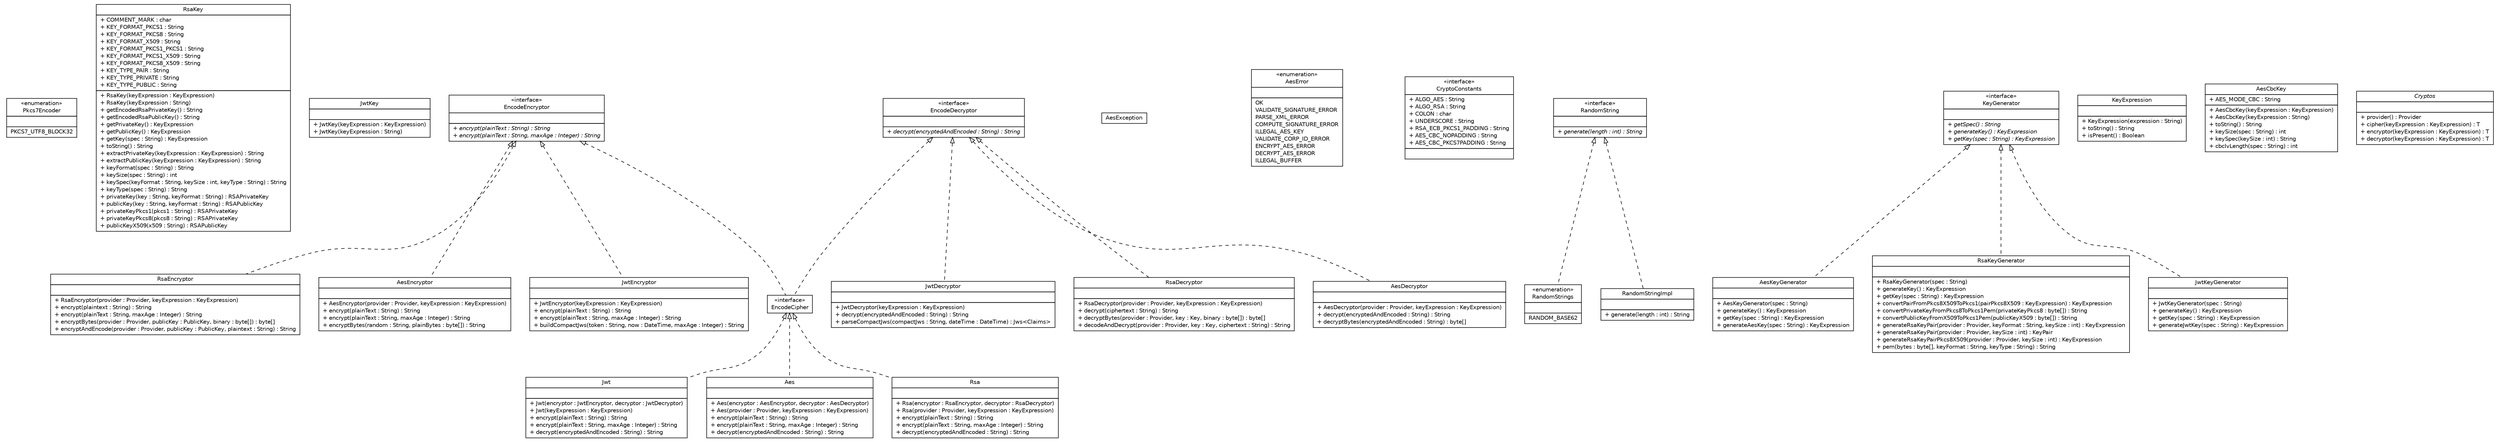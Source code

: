 #!/usr/local/bin/dot
#
# Class diagram 
# Generated by UMLGraph version R5_6-24-gf6e263 (http://www.umlgraph.org/)
#

digraph G {
	edge [fontname="Helvetica",fontsize=10,labelfontname="Helvetica",labelfontsize=10];
	node [fontname="Helvetica",fontsize=10,shape=plaintext];
	nodesep=0.25;
	ranksep=0.5;
	// cn.home1.oss.lib.common.crypto.Pkcs7Encoder
	c185 [label=<<table title="cn.home1.oss.lib.common.crypto.Pkcs7Encoder" border="0" cellborder="1" cellspacing="0" cellpadding="2" port="p" href="./Pkcs7Encoder.html">
		<tr><td><table border="0" cellspacing="0" cellpadding="1">
<tr><td align="center" balign="center"> &#171;enumeration&#187; </td></tr>
<tr><td align="center" balign="center"> Pkcs7Encoder </td></tr>
		</table></td></tr>
		<tr><td><table border="0" cellspacing="0" cellpadding="1">
<tr><td align="left" balign="left">  </td></tr>
		</table></td></tr>
		<tr><td><table border="0" cellspacing="0" cellpadding="1">
<tr><td align="left" balign="left"> PKCS7_UTF8_BLOCK32 </td></tr>
		</table></td></tr>
		</table>>, URL="./Pkcs7Encoder.html", fontname="Helvetica", fontcolor="black", fontsize=10.0];
	// cn.home1.oss.lib.common.crypto.RsaKey
	c186 [label=<<table title="cn.home1.oss.lib.common.crypto.RsaKey" border="0" cellborder="1" cellspacing="0" cellpadding="2" port="p" href="./RsaKey.html">
		<tr><td><table border="0" cellspacing="0" cellpadding="1">
<tr><td align="center" balign="center"> RsaKey </td></tr>
		</table></td></tr>
		<tr><td><table border="0" cellspacing="0" cellpadding="1">
<tr><td align="left" balign="left"> + COMMENT_MARK : char </td></tr>
<tr><td align="left" balign="left"> + KEY_FORMAT_PKCS1 : String </td></tr>
<tr><td align="left" balign="left"> + KEY_FORMAT_PKCS8 : String </td></tr>
<tr><td align="left" balign="left"> + KEY_FORMAT_X509 : String </td></tr>
<tr><td align="left" balign="left"> + KEY_FORMAT_PKCS1_PKCS1 : String </td></tr>
<tr><td align="left" balign="left"> + KEY_FORMAT_PKCS1_X509 : String </td></tr>
<tr><td align="left" balign="left"> + KEY_FORMAT_PKCS8_X509 : String </td></tr>
<tr><td align="left" balign="left"> + KEY_TYPE_PAIR : String </td></tr>
<tr><td align="left" balign="left"> + KEY_TYPE_PRIVATE : String </td></tr>
<tr><td align="left" balign="left"> + KEY_TYPE_PUBLIC : String </td></tr>
		</table></td></tr>
		<tr><td><table border="0" cellspacing="0" cellpadding="1">
<tr><td align="left" balign="left"> + RsaKey(keyExpression : KeyExpression) </td></tr>
<tr><td align="left" balign="left"> + RsaKey(keyExpression : String) </td></tr>
<tr><td align="left" balign="left"> + getEncodedRsaPrivateKey() : String </td></tr>
<tr><td align="left" balign="left"> + getEncodedRsaPublicKey() : String </td></tr>
<tr><td align="left" balign="left"> + getPrivateKey() : KeyExpression </td></tr>
<tr><td align="left" balign="left"> + getPublicKey() : KeyExpression </td></tr>
<tr><td align="left" balign="left"> + getKey(spec : String) : KeyExpression </td></tr>
<tr><td align="left" balign="left"> + toString() : String </td></tr>
<tr><td align="left" balign="left"> + extractPrivateKey(keyExpression : KeyExpression) : String </td></tr>
<tr><td align="left" balign="left"> + extractPublicKey(keyExpression : KeyExpression) : String </td></tr>
<tr><td align="left" balign="left"> + keyFormat(spec : String) : String </td></tr>
<tr><td align="left" balign="left"> + keySize(spec : String) : int </td></tr>
<tr><td align="left" balign="left"> + keySpec(keyFormat : String, keySize : int, keyType : String) : String </td></tr>
<tr><td align="left" balign="left"> + keyType(spec : String) : String </td></tr>
<tr><td align="left" balign="left"> + privateKey(key : String, keyFormat : String) : RSAPrivateKey </td></tr>
<tr><td align="left" balign="left"> + publicKey(key : String, keyFormat : String) : RSAPublicKey </td></tr>
<tr><td align="left" balign="left"> + privateKeyPkcs1(pkcs1 : String) : RSAPrivateKey </td></tr>
<tr><td align="left" balign="left"> + privateKeyPkcs8(pkcs8 : String) : RSAPrivateKey </td></tr>
<tr><td align="left" balign="left"> + publicKeyX509(x509 : String) : RSAPublicKey </td></tr>
		</table></td></tr>
		</table>>, URL="./RsaKey.html", fontname="Helvetica", fontcolor="black", fontsize=10.0];
	// cn.home1.oss.lib.common.crypto.JwtKey
	c187 [label=<<table title="cn.home1.oss.lib.common.crypto.JwtKey" border="0" cellborder="1" cellspacing="0" cellpadding="2" port="p" href="./JwtKey.html">
		<tr><td><table border="0" cellspacing="0" cellpadding="1">
<tr><td align="center" balign="center"> JwtKey </td></tr>
		</table></td></tr>
		<tr><td><table border="0" cellspacing="0" cellpadding="1">
<tr><td align="left" balign="left">  </td></tr>
		</table></td></tr>
		<tr><td><table border="0" cellspacing="0" cellpadding="1">
<tr><td align="left" balign="left"> + JwtKey(keyExpression : KeyExpression) </td></tr>
<tr><td align="left" balign="left"> + JwtKey(keyExpression : String) </td></tr>
		</table></td></tr>
		</table>>, URL="./JwtKey.html", fontname="Helvetica", fontcolor="black", fontsize=10.0];
	// cn.home1.oss.lib.common.crypto.Jwt
	c188 [label=<<table title="cn.home1.oss.lib.common.crypto.Jwt" border="0" cellborder="1" cellspacing="0" cellpadding="2" port="p" href="./Jwt.html">
		<tr><td><table border="0" cellspacing="0" cellpadding="1">
<tr><td align="center" balign="center"> Jwt </td></tr>
		</table></td></tr>
		<tr><td><table border="0" cellspacing="0" cellpadding="1">
<tr><td align="left" balign="left">  </td></tr>
		</table></td></tr>
		<tr><td><table border="0" cellspacing="0" cellpadding="1">
<tr><td align="left" balign="left"> + Jwt(encryptor : JwtEncryptor, decryptor : JwtDecryptor) </td></tr>
<tr><td align="left" balign="left"> + Jwt(keyExpression : KeyExpression) </td></tr>
<tr><td align="left" balign="left"> + encrypt(plainText : String) : String </td></tr>
<tr><td align="left" balign="left"> + encrypt(plainText : String, maxAge : Integer) : String </td></tr>
<tr><td align="left" balign="left"> + decrypt(encryptedAndEncoded : String) : String </td></tr>
		</table></td></tr>
		</table>>, URL="./Jwt.html", fontname="Helvetica", fontcolor="black", fontsize=10.0];
	// cn.home1.oss.lib.common.crypto.Aes
	c189 [label=<<table title="cn.home1.oss.lib.common.crypto.Aes" border="0" cellborder="1" cellspacing="0" cellpadding="2" port="p" href="./Aes.html">
		<tr><td><table border="0" cellspacing="0" cellpadding="1">
<tr><td align="center" balign="center"> Aes </td></tr>
		</table></td></tr>
		<tr><td><table border="0" cellspacing="0" cellpadding="1">
<tr><td align="left" balign="left">  </td></tr>
		</table></td></tr>
		<tr><td><table border="0" cellspacing="0" cellpadding="1">
<tr><td align="left" balign="left"> + Aes(encryptor : AesEncryptor, decryptor : AesDecryptor) </td></tr>
<tr><td align="left" balign="left"> + Aes(provider : Provider, keyExpression : KeyExpression) </td></tr>
<tr><td align="left" balign="left"> + encrypt(plainText : String) : String </td></tr>
<tr><td align="left" balign="left"> + encrypt(plainText : String, maxAge : Integer) : String </td></tr>
<tr><td align="left" balign="left"> + decrypt(encryptedAndEncoded : String) : String </td></tr>
		</table></td></tr>
		</table>>, URL="./Aes.html", fontname="Helvetica", fontcolor="black", fontsize=10.0];
	// cn.home1.oss.lib.common.crypto.JwtDecryptor
	c190 [label=<<table title="cn.home1.oss.lib.common.crypto.JwtDecryptor" border="0" cellborder="1" cellspacing="0" cellpadding="2" port="p" href="./JwtDecryptor.html">
		<tr><td><table border="0" cellspacing="0" cellpadding="1">
<tr><td align="center" balign="center"> JwtDecryptor </td></tr>
		</table></td></tr>
		<tr><td><table border="0" cellspacing="0" cellpadding="1">
<tr><td align="left" balign="left">  </td></tr>
		</table></td></tr>
		<tr><td><table border="0" cellspacing="0" cellpadding="1">
<tr><td align="left" balign="left"> + JwtDecryptor(keyExpression : KeyExpression) </td></tr>
<tr><td align="left" balign="left"> + decrypt(encryptedAndEncoded : String) : String </td></tr>
<tr><td align="left" balign="left"> + parseCompactJws(compactJws : String, dateTime : DateTime) : Jws&lt;Claims&gt; </td></tr>
		</table></td></tr>
		</table>>, URL="./JwtDecryptor.html", fontname="Helvetica", fontcolor="black", fontsize=10.0];
	// cn.home1.oss.lib.common.crypto.EncodeEncryptor
	c191 [label=<<table title="cn.home1.oss.lib.common.crypto.EncodeEncryptor" border="0" cellborder="1" cellspacing="0" cellpadding="2" port="p" href="./EncodeEncryptor.html">
		<tr><td><table border="0" cellspacing="0" cellpadding="1">
<tr><td align="center" balign="center"> &#171;interface&#187; </td></tr>
<tr><td align="center" balign="center"> EncodeEncryptor </td></tr>
		</table></td></tr>
		<tr><td><table border="0" cellspacing="0" cellpadding="1">
<tr><td align="left" balign="left">  </td></tr>
		</table></td></tr>
		<tr><td><table border="0" cellspacing="0" cellpadding="1">
<tr><td align="left" balign="left"><font face="Helvetica-Oblique" point-size="10.0"> + encrypt(plainText : String) : String </font></td></tr>
<tr><td align="left" balign="left"><font face="Helvetica-Oblique" point-size="10.0"> + encrypt(plainText : String, maxAge : Integer) : String </font></td></tr>
		</table></td></tr>
		</table>>, URL="./EncodeEncryptor.html", fontname="Helvetica", fontcolor="black", fontsize=10.0];
	// cn.home1.oss.lib.common.crypto.AesException
	c192 [label=<<table title="cn.home1.oss.lib.common.crypto.AesException" border="0" cellborder="1" cellspacing="0" cellpadding="2" port="p" href="./AesException.html">
		<tr><td><table border="0" cellspacing="0" cellpadding="1">
<tr><td align="center" balign="center"> AesException </td></tr>
		</table></td></tr>
		</table>>, URL="./AesException.html", fontname="Helvetica", fontcolor="black", fontsize=10.0];
	// cn.home1.oss.lib.common.crypto.AesException.AesError
	c193 [label=<<table title="cn.home1.oss.lib.common.crypto.AesException.AesError" border="0" cellborder="1" cellspacing="0" cellpadding="2" port="p" href="./AesException.AesError.html">
		<tr><td><table border="0" cellspacing="0" cellpadding="1">
<tr><td align="center" balign="center"> &#171;enumeration&#187; </td></tr>
<tr><td align="center" balign="center"> AesError </td></tr>
		</table></td></tr>
		<tr><td><table border="0" cellspacing="0" cellpadding="1">
<tr><td align="left" balign="left">  </td></tr>
		</table></td></tr>
		<tr><td><table border="0" cellspacing="0" cellpadding="1">
<tr><td align="left" balign="left"> OK </td></tr>
<tr><td align="left" balign="left"> VALIDATE_SIGNATURE_ERROR </td></tr>
<tr><td align="left" balign="left"> PARSE_XML_ERROR </td></tr>
<tr><td align="left" balign="left"> COMPUTE_SIGNATURE_ERROR </td></tr>
<tr><td align="left" balign="left"> ILLEGAL_AES_KEY </td></tr>
<tr><td align="left" balign="left"> VALIDATE_CORP_ID_ERROR </td></tr>
<tr><td align="left" balign="left"> ENCRYPT_AES_ERROR </td></tr>
<tr><td align="left" balign="left"> DECRYPT_AES_ERROR </td></tr>
<tr><td align="left" balign="left"> ILLEGAL_BUFFER </td></tr>
		</table></td></tr>
		</table>>, URL="./AesException.AesError.html", fontname="Helvetica", fontcolor="black", fontsize=10.0];
	// cn.home1.oss.lib.common.crypto.RsaEncryptor
	c194 [label=<<table title="cn.home1.oss.lib.common.crypto.RsaEncryptor" border="0" cellborder="1" cellspacing="0" cellpadding="2" port="p" href="./RsaEncryptor.html">
		<tr><td><table border="0" cellspacing="0" cellpadding="1">
<tr><td align="center" balign="center"> RsaEncryptor </td></tr>
		</table></td></tr>
		<tr><td><table border="0" cellspacing="0" cellpadding="1">
<tr><td align="left" balign="left">  </td></tr>
		</table></td></tr>
		<tr><td><table border="0" cellspacing="0" cellpadding="1">
<tr><td align="left" balign="left"> + RsaEncryptor(provider : Provider, keyExpression : KeyExpression) </td></tr>
<tr><td align="left" balign="left"> + encrypt(plaintext : String) : String </td></tr>
<tr><td align="left" balign="left"> + encrypt(plainText : String, maxAge : Integer) : String </td></tr>
<tr><td align="left" balign="left"> + encryptBytes(provider : Provider, publicKey : PublicKey, binary : byte[]) : byte[] </td></tr>
<tr><td align="left" balign="left"> + encryptAndEncode(provider : Provider, publicKey : PublicKey, plaintext : String) : String </td></tr>
		</table></td></tr>
		</table>>, URL="./RsaEncryptor.html", fontname="Helvetica", fontcolor="black", fontsize=10.0];
	// cn.home1.oss.lib.common.crypto.CryptoConstants
	c195 [label=<<table title="cn.home1.oss.lib.common.crypto.CryptoConstants" border="0" cellborder="1" cellspacing="0" cellpadding="2" port="p" href="./CryptoConstants.html">
		<tr><td><table border="0" cellspacing="0" cellpadding="1">
<tr><td align="center" balign="center"> &#171;interface&#187; </td></tr>
<tr><td align="center" balign="center"> CryptoConstants </td></tr>
		</table></td></tr>
		<tr><td><table border="0" cellspacing="0" cellpadding="1">
<tr><td align="left" balign="left"> + ALGO_AES : String </td></tr>
<tr><td align="left" balign="left"> + ALGO_RSA : String </td></tr>
<tr><td align="left" balign="left"> + COLON : char </td></tr>
<tr><td align="left" balign="left"> + UNDERSCORE : String </td></tr>
<tr><td align="left" balign="left"> + RSA_ECB_PKCS1_PADDING : String </td></tr>
<tr><td align="left" balign="left"> + AES_CBC_NOPADDING : String </td></tr>
<tr><td align="left" balign="left"> + AES_CBC_PKCS7PADDING : String </td></tr>
		</table></td></tr>
		<tr><td><table border="0" cellspacing="0" cellpadding="1">
<tr><td align="left" balign="left">  </td></tr>
		</table></td></tr>
		</table>>, URL="./CryptoConstants.html", fontname="Helvetica", fontcolor="black", fontsize=10.0];
	// cn.home1.oss.lib.common.crypto.EncodeDecryptor
	c196 [label=<<table title="cn.home1.oss.lib.common.crypto.EncodeDecryptor" border="0" cellborder="1" cellspacing="0" cellpadding="2" port="p" href="./EncodeDecryptor.html">
		<tr><td><table border="0" cellspacing="0" cellpadding="1">
<tr><td align="center" balign="center"> &#171;interface&#187; </td></tr>
<tr><td align="center" balign="center"> EncodeDecryptor </td></tr>
		</table></td></tr>
		<tr><td><table border="0" cellspacing="0" cellpadding="1">
<tr><td align="left" balign="left">  </td></tr>
		</table></td></tr>
		<tr><td><table border="0" cellspacing="0" cellpadding="1">
<tr><td align="left" balign="left"><font face="Helvetica-Oblique" point-size="10.0"> + decrypt(encryptedAndEncoded : String) : String </font></td></tr>
		</table></td></tr>
		</table>>, URL="./EncodeDecryptor.html", fontname="Helvetica", fontcolor="black", fontsize=10.0];
	// cn.home1.oss.lib.common.crypto.RandomString
	c197 [label=<<table title="cn.home1.oss.lib.common.crypto.RandomString" border="0" cellborder="1" cellspacing="0" cellpadding="2" port="p" href="./RandomString.html">
		<tr><td><table border="0" cellspacing="0" cellpadding="1">
<tr><td align="center" balign="center"> &#171;interface&#187; </td></tr>
<tr><td align="center" balign="center"> RandomString </td></tr>
		</table></td></tr>
		<tr><td><table border="0" cellspacing="0" cellpadding="1">
<tr><td align="left" balign="left">  </td></tr>
		</table></td></tr>
		<tr><td><table border="0" cellspacing="0" cellpadding="1">
<tr><td align="left" balign="left"><font face="Helvetica-Oblique" point-size="10.0"> + generate(length : int) : String </font></td></tr>
		</table></td></tr>
		</table>>, URL="./RandomString.html", fontname="Helvetica", fontcolor="black", fontsize=10.0];
	// cn.home1.oss.lib.common.crypto.RandomString.RandomStrings
	c198 [label=<<table title="cn.home1.oss.lib.common.crypto.RandomString.RandomStrings" border="0" cellborder="1" cellspacing="0" cellpadding="2" port="p" href="./RandomString.RandomStrings.html">
		<tr><td><table border="0" cellspacing="0" cellpadding="1">
<tr><td align="center" balign="center"> &#171;enumeration&#187; </td></tr>
<tr><td align="center" balign="center"> RandomStrings </td></tr>
		</table></td></tr>
		<tr><td><table border="0" cellspacing="0" cellpadding="1">
<tr><td align="left" balign="left">  </td></tr>
		</table></td></tr>
		<tr><td><table border="0" cellspacing="0" cellpadding="1">
<tr><td align="left" balign="left"> RANDOM_BASE62 </td></tr>
		</table></td></tr>
		</table>>, URL="./RandomString.RandomStrings.html", fontname="Helvetica", fontcolor="black", fontsize=10.0];
	// cn.home1.oss.lib.common.crypto.RandomString.RandomStringImpl
	c199 [label=<<table title="cn.home1.oss.lib.common.crypto.RandomString.RandomStringImpl" border="0" cellborder="1" cellspacing="0" cellpadding="2" port="p" href="./RandomString.RandomStringImpl.html">
		<tr><td><table border="0" cellspacing="0" cellpadding="1">
<tr><td align="center" balign="center"> RandomStringImpl </td></tr>
		</table></td></tr>
		<tr><td><table border="0" cellspacing="0" cellpadding="1">
<tr><td align="left" balign="left">  </td></tr>
		</table></td></tr>
		<tr><td><table border="0" cellspacing="0" cellpadding="1">
<tr><td align="left" balign="left"> + generate(length : int) : String </td></tr>
		</table></td></tr>
		</table>>, URL="./RandomString.RandomStringImpl.html", fontname="Helvetica", fontcolor="black", fontsize=10.0];
	// cn.home1.oss.lib.common.crypto.EncodeCipher
	c200 [label=<<table title="cn.home1.oss.lib.common.crypto.EncodeCipher" border="0" cellborder="1" cellspacing="0" cellpadding="2" port="p" href="./EncodeCipher.html">
		<tr><td><table border="0" cellspacing="0" cellpadding="1">
<tr><td align="center" balign="center"> &#171;interface&#187; </td></tr>
<tr><td align="center" balign="center"> EncodeCipher </td></tr>
		</table></td></tr>
		</table>>, URL="./EncodeCipher.html", fontname="Helvetica", fontcolor="black", fontsize=10.0];
	// cn.home1.oss.lib.common.crypto.AesKeyGenerator
	c201 [label=<<table title="cn.home1.oss.lib.common.crypto.AesKeyGenerator" border="0" cellborder="1" cellspacing="0" cellpadding="2" port="p" href="./AesKeyGenerator.html">
		<tr><td><table border="0" cellspacing="0" cellpadding="1">
<tr><td align="center" balign="center"> AesKeyGenerator </td></tr>
		</table></td></tr>
		<tr><td><table border="0" cellspacing="0" cellpadding="1">
<tr><td align="left" balign="left">  </td></tr>
		</table></td></tr>
		<tr><td><table border="0" cellspacing="0" cellpadding="1">
<tr><td align="left" balign="left"> + AesKeyGenerator(spec : String) </td></tr>
<tr><td align="left" balign="left"> + generateKey() : KeyExpression </td></tr>
<tr><td align="left" balign="left"> + getKey(spec : String) : KeyExpression </td></tr>
<tr><td align="left" balign="left"> + generateAesKey(spec : String) : KeyExpression </td></tr>
		</table></td></tr>
		</table>>, URL="./AesKeyGenerator.html", fontname="Helvetica", fontcolor="black", fontsize=10.0];
	// cn.home1.oss.lib.common.crypto.AesEncryptor
	c202 [label=<<table title="cn.home1.oss.lib.common.crypto.AesEncryptor" border="0" cellborder="1" cellspacing="0" cellpadding="2" port="p" href="./AesEncryptor.html">
		<tr><td><table border="0" cellspacing="0" cellpadding="1">
<tr><td align="center" balign="center"> AesEncryptor </td></tr>
		</table></td></tr>
		<tr><td><table border="0" cellspacing="0" cellpadding="1">
<tr><td align="left" balign="left">  </td></tr>
		</table></td></tr>
		<tr><td><table border="0" cellspacing="0" cellpadding="1">
<tr><td align="left" balign="left"> + AesEncryptor(provider : Provider, keyExpression : KeyExpression) </td></tr>
<tr><td align="left" balign="left"> + encrypt(plainText : String) : String </td></tr>
<tr><td align="left" balign="left"> + encrypt(plainText : String, maxAge : Integer) : String </td></tr>
<tr><td align="left" balign="left"> + encryptBytes(random : String, plainBytes : byte[]) : String </td></tr>
		</table></td></tr>
		</table>>, URL="./AesEncryptor.html", fontname="Helvetica", fontcolor="black", fontsize=10.0];
	// cn.home1.oss.lib.common.crypto.JwtEncryptor
	c203 [label=<<table title="cn.home1.oss.lib.common.crypto.JwtEncryptor" border="0" cellborder="1" cellspacing="0" cellpadding="2" port="p" href="./JwtEncryptor.html">
		<tr><td><table border="0" cellspacing="0" cellpadding="1">
<tr><td align="center" balign="center"> JwtEncryptor </td></tr>
		</table></td></tr>
		<tr><td><table border="0" cellspacing="0" cellpadding="1">
<tr><td align="left" balign="left">  </td></tr>
		</table></td></tr>
		<tr><td><table border="0" cellspacing="0" cellpadding="1">
<tr><td align="left" balign="left"> + JwtEncryptor(keyExpression : KeyExpression) </td></tr>
<tr><td align="left" balign="left"> + encrypt(plainText : String) : String </td></tr>
<tr><td align="left" balign="left"> + encrypt(plainText : String, maxAge : Integer) : String </td></tr>
<tr><td align="left" balign="left"> + buildCompactJws(token : String, now : DateTime, maxAge : Integer) : String </td></tr>
		</table></td></tr>
		</table>>, URL="./JwtEncryptor.html", fontname="Helvetica", fontcolor="black", fontsize=10.0];
	// cn.home1.oss.lib.common.crypto.KeyGenerator
	c204 [label=<<table title="cn.home1.oss.lib.common.crypto.KeyGenerator" border="0" cellborder="1" cellspacing="0" cellpadding="2" port="p" href="./KeyGenerator.html">
		<tr><td><table border="0" cellspacing="0" cellpadding="1">
<tr><td align="center" balign="center"> &#171;interface&#187; </td></tr>
<tr><td align="center" balign="center"> KeyGenerator </td></tr>
		</table></td></tr>
		<tr><td><table border="0" cellspacing="0" cellpadding="1">
<tr><td align="left" balign="left">  </td></tr>
		</table></td></tr>
		<tr><td><table border="0" cellspacing="0" cellpadding="1">
<tr><td align="left" balign="left"><font face="Helvetica-Oblique" point-size="10.0"> + getSpec() : String </font></td></tr>
<tr><td align="left" balign="left"><font face="Helvetica-Oblique" point-size="10.0"> + generateKey() : KeyExpression </font></td></tr>
<tr><td align="left" balign="left"><font face="Helvetica-Oblique" point-size="10.0"> + getKey(spec : String) : KeyExpression </font></td></tr>
		</table></td></tr>
		</table>>, URL="./KeyGenerator.html", fontname="Helvetica", fontcolor="black", fontsize=10.0];
	// cn.home1.oss.lib.common.crypto.Rsa
	c205 [label=<<table title="cn.home1.oss.lib.common.crypto.Rsa" border="0" cellborder="1" cellspacing="0" cellpadding="2" port="p" href="./Rsa.html">
		<tr><td><table border="0" cellspacing="0" cellpadding="1">
<tr><td align="center" balign="center"> Rsa </td></tr>
		</table></td></tr>
		<tr><td><table border="0" cellspacing="0" cellpadding="1">
<tr><td align="left" balign="left">  </td></tr>
		</table></td></tr>
		<tr><td><table border="0" cellspacing="0" cellpadding="1">
<tr><td align="left" balign="left"> + Rsa(encryptor : RsaEncryptor, decryptor : RsaDecryptor) </td></tr>
<tr><td align="left" balign="left"> + Rsa(provider : Provider, keyExpression : KeyExpression) </td></tr>
<tr><td align="left" balign="left"> + encrypt(plainText : String) : String </td></tr>
<tr><td align="left" balign="left"> + encrypt(plainText : String, maxAge : Integer) : String </td></tr>
<tr><td align="left" balign="left"> + decrypt(encryptedAndEncoded : String) : String </td></tr>
		</table></td></tr>
		</table>>, URL="./Rsa.html", fontname="Helvetica", fontcolor="black", fontsize=10.0];
	// cn.home1.oss.lib.common.crypto.KeyExpression
	c206 [label=<<table title="cn.home1.oss.lib.common.crypto.KeyExpression" border="0" cellborder="1" cellspacing="0" cellpadding="2" port="p" href="./KeyExpression.html">
		<tr><td><table border="0" cellspacing="0" cellpadding="1">
<tr><td align="center" balign="center"> KeyExpression </td></tr>
		</table></td></tr>
		<tr><td><table border="0" cellspacing="0" cellpadding="1">
<tr><td align="left" balign="left">  </td></tr>
		</table></td></tr>
		<tr><td><table border="0" cellspacing="0" cellpadding="1">
<tr><td align="left" balign="left"> + KeyExpression(expression : String) </td></tr>
<tr><td align="left" balign="left"> + toString() : String </td></tr>
<tr><td align="left" balign="left"> + isPresent() : Boolean </td></tr>
		</table></td></tr>
		</table>>, URL="./KeyExpression.html", fontname="Helvetica", fontcolor="black", fontsize=10.0];
	// cn.home1.oss.lib.common.crypto.RsaDecryptor
	c207 [label=<<table title="cn.home1.oss.lib.common.crypto.RsaDecryptor" border="0" cellborder="1" cellspacing="0" cellpadding="2" port="p" href="./RsaDecryptor.html">
		<tr><td><table border="0" cellspacing="0" cellpadding="1">
<tr><td align="center" balign="center"> RsaDecryptor </td></tr>
		</table></td></tr>
		<tr><td><table border="0" cellspacing="0" cellpadding="1">
<tr><td align="left" balign="left">  </td></tr>
		</table></td></tr>
		<tr><td><table border="0" cellspacing="0" cellpadding="1">
<tr><td align="left" balign="left"> + RsaDecryptor(provider : Provider, keyExpression : KeyExpression) </td></tr>
<tr><td align="left" balign="left"> + decrypt(ciphertext : String) : String </td></tr>
<tr><td align="left" balign="left"> + decryptBytes(provider : Provider, key : Key, binary : byte[]) : byte[] </td></tr>
<tr><td align="left" balign="left"> + decodeAndDecrypt(provider : Provider, key : Key, ciphertext : String) : String </td></tr>
		</table></td></tr>
		</table>>, URL="./RsaDecryptor.html", fontname="Helvetica", fontcolor="black", fontsize=10.0];
	// cn.home1.oss.lib.common.crypto.AesDecryptor
	c208 [label=<<table title="cn.home1.oss.lib.common.crypto.AesDecryptor" border="0" cellborder="1" cellspacing="0" cellpadding="2" port="p" href="./AesDecryptor.html">
		<tr><td><table border="0" cellspacing="0" cellpadding="1">
<tr><td align="center" balign="center"> AesDecryptor </td></tr>
		</table></td></tr>
		<tr><td><table border="0" cellspacing="0" cellpadding="1">
<tr><td align="left" balign="left">  </td></tr>
		</table></td></tr>
		<tr><td><table border="0" cellspacing="0" cellpadding="1">
<tr><td align="left" balign="left"> + AesDecryptor(provider : Provider, keyExpression : KeyExpression) </td></tr>
<tr><td align="left" balign="left"> + decrypt(encryptedAndEncoded : String) : String </td></tr>
<tr><td align="left" balign="left"> + decryptBytes(encryptedAndEncoded : String) : byte[] </td></tr>
		</table></td></tr>
		</table>>, URL="./AesDecryptor.html", fontname="Helvetica", fontcolor="black", fontsize=10.0];
	// cn.home1.oss.lib.common.crypto.AesCbcKey
	c209 [label=<<table title="cn.home1.oss.lib.common.crypto.AesCbcKey" border="0" cellborder="1" cellspacing="0" cellpadding="2" port="p" href="./AesCbcKey.html">
		<tr><td><table border="0" cellspacing="0" cellpadding="1">
<tr><td align="center" balign="center"> AesCbcKey </td></tr>
		</table></td></tr>
		<tr><td><table border="0" cellspacing="0" cellpadding="1">
<tr><td align="left" balign="left"> + AES_MODE_CBC : String </td></tr>
		</table></td></tr>
		<tr><td><table border="0" cellspacing="0" cellpadding="1">
<tr><td align="left" balign="left"> + AesCbcKey(keyExpression : KeyExpression) </td></tr>
<tr><td align="left" balign="left"> + AesCbcKey(keyExpression : String) </td></tr>
<tr><td align="left" balign="left"> + toString() : String </td></tr>
<tr><td align="left" balign="left"> + keySize(spec : String) : int </td></tr>
<tr><td align="left" balign="left"> + keySpec(keySize : int) : String </td></tr>
<tr><td align="left" balign="left"> + cbcIvLength(spec : String) : int </td></tr>
		</table></td></tr>
		</table>>, URL="./AesCbcKey.html", fontname="Helvetica", fontcolor="black", fontsize=10.0];
	// cn.home1.oss.lib.common.crypto.Cryptos
	c210 [label=<<table title="cn.home1.oss.lib.common.crypto.Cryptos" border="0" cellborder="1" cellspacing="0" cellpadding="2" port="p" href="./Cryptos.html">
		<tr><td><table border="0" cellspacing="0" cellpadding="1">
<tr><td align="center" balign="center"><font face="Helvetica-Oblique"> Cryptos </font></td></tr>
		</table></td></tr>
		<tr><td><table border="0" cellspacing="0" cellpadding="1">
<tr><td align="left" balign="left">  </td></tr>
		</table></td></tr>
		<tr><td><table border="0" cellspacing="0" cellpadding="1">
<tr><td align="left" balign="left"> + provider() : Provider </td></tr>
<tr><td align="left" balign="left"> + cipher(keyExpression : KeyExpression) : T </td></tr>
<tr><td align="left" balign="left"> + encryptor(keyExpression : KeyExpression) : T </td></tr>
<tr><td align="left" balign="left"> + decryptor(keyExpression : KeyExpression) : T </td></tr>
		</table></td></tr>
		</table>>, URL="./Cryptos.html", fontname="Helvetica", fontcolor="black", fontsize=10.0];
	// cn.home1.oss.lib.common.crypto.RsaKeyGenerator
	c211 [label=<<table title="cn.home1.oss.lib.common.crypto.RsaKeyGenerator" border="0" cellborder="1" cellspacing="0" cellpadding="2" port="p" href="./RsaKeyGenerator.html">
		<tr><td><table border="0" cellspacing="0" cellpadding="1">
<tr><td align="center" balign="center"> RsaKeyGenerator </td></tr>
		</table></td></tr>
		<tr><td><table border="0" cellspacing="0" cellpadding="1">
<tr><td align="left" balign="left">  </td></tr>
		</table></td></tr>
		<tr><td><table border="0" cellspacing="0" cellpadding="1">
<tr><td align="left" balign="left"> + RsaKeyGenerator(spec : String) </td></tr>
<tr><td align="left" balign="left"> + generateKey() : KeyExpression </td></tr>
<tr><td align="left" balign="left"> + getKey(spec : String) : KeyExpression </td></tr>
<tr><td align="left" balign="left"> + convertPairFromPkcs8X509ToPkcs1(pairPkcs8X509 : KeyExpression) : KeyExpression </td></tr>
<tr><td align="left" balign="left"> + convertPrivateKeyFromPkcs8ToPkcs1Pem(privateKeyPkcs8 : byte[]) : String </td></tr>
<tr><td align="left" balign="left"> + convertPublicKeyFromX509ToPkcs1Pem(publicKeyX509 : byte[]) : String </td></tr>
<tr><td align="left" balign="left"> + generateRsaKeyPair(provider : Provider, keyFormat : String, keySize : int) : KeyExpression </td></tr>
<tr><td align="left" balign="left"> + generateRsaKeyPair(provider : Provider, keySize : int) : KeyPair </td></tr>
<tr><td align="left" balign="left"> + generateRsaKeyPairPkcs8X509(provider : Provider, keySize : int) : KeyExpression </td></tr>
<tr><td align="left" balign="left"> + pem(bytes : byte[], keyFormat : String, keyType : String) : String </td></tr>
		</table></td></tr>
		</table>>, URL="./RsaKeyGenerator.html", fontname="Helvetica", fontcolor="black", fontsize=10.0];
	// cn.home1.oss.lib.common.crypto.JwtKeyGenerator
	c212 [label=<<table title="cn.home1.oss.lib.common.crypto.JwtKeyGenerator" border="0" cellborder="1" cellspacing="0" cellpadding="2" port="p" href="./JwtKeyGenerator.html">
		<tr><td><table border="0" cellspacing="0" cellpadding="1">
<tr><td align="center" balign="center"> JwtKeyGenerator </td></tr>
		</table></td></tr>
		<tr><td><table border="0" cellspacing="0" cellpadding="1">
<tr><td align="left" balign="left">  </td></tr>
		</table></td></tr>
		<tr><td><table border="0" cellspacing="0" cellpadding="1">
<tr><td align="left" balign="left"> + JwtKeyGenerator(spec : String) </td></tr>
<tr><td align="left" balign="left"> + generateKey() : KeyExpression </td></tr>
<tr><td align="left" balign="left"> + getKey(spec : String) : KeyExpression </td></tr>
<tr><td align="left" balign="left"> + generateJwtKey(spec : String) : KeyExpression </td></tr>
		</table></td></tr>
		</table>>, URL="./JwtKeyGenerator.html", fontname="Helvetica", fontcolor="black", fontsize=10.0];
	//cn.home1.oss.lib.common.crypto.Jwt implements cn.home1.oss.lib.common.crypto.EncodeCipher
	c200:p -> c188:p [dir=back,arrowtail=empty,style=dashed];
	//cn.home1.oss.lib.common.crypto.Aes implements cn.home1.oss.lib.common.crypto.EncodeCipher
	c200:p -> c189:p [dir=back,arrowtail=empty,style=dashed];
	//cn.home1.oss.lib.common.crypto.JwtDecryptor implements cn.home1.oss.lib.common.crypto.EncodeDecryptor
	c196:p -> c190:p [dir=back,arrowtail=empty,style=dashed];
	//cn.home1.oss.lib.common.crypto.RsaEncryptor implements cn.home1.oss.lib.common.crypto.EncodeEncryptor
	c191:p -> c194:p [dir=back,arrowtail=empty,style=dashed];
	//cn.home1.oss.lib.common.crypto.RandomString.RandomStrings implements cn.home1.oss.lib.common.crypto.RandomString
	c197:p -> c198:p [dir=back,arrowtail=empty,style=dashed];
	//cn.home1.oss.lib.common.crypto.RandomString.RandomStringImpl implements cn.home1.oss.lib.common.crypto.RandomString
	c197:p -> c199:p [dir=back,arrowtail=empty,style=dashed];
	//cn.home1.oss.lib.common.crypto.EncodeCipher implements cn.home1.oss.lib.common.crypto.EncodeEncryptor
	c191:p -> c200:p [dir=back,arrowtail=empty,style=dashed];
	//cn.home1.oss.lib.common.crypto.EncodeCipher implements cn.home1.oss.lib.common.crypto.EncodeDecryptor
	c196:p -> c200:p [dir=back,arrowtail=empty,style=dashed];
	//cn.home1.oss.lib.common.crypto.AesKeyGenerator implements cn.home1.oss.lib.common.crypto.KeyGenerator
	c204:p -> c201:p [dir=back,arrowtail=empty,style=dashed];
	//cn.home1.oss.lib.common.crypto.AesEncryptor implements cn.home1.oss.lib.common.crypto.EncodeEncryptor
	c191:p -> c202:p [dir=back,arrowtail=empty,style=dashed];
	//cn.home1.oss.lib.common.crypto.JwtEncryptor implements cn.home1.oss.lib.common.crypto.EncodeEncryptor
	c191:p -> c203:p [dir=back,arrowtail=empty,style=dashed];
	//cn.home1.oss.lib.common.crypto.Rsa implements cn.home1.oss.lib.common.crypto.EncodeCipher
	c200:p -> c205:p [dir=back,arrowtail=empty,style=dashed];
	//cn.home1.oss.lib.common.crypto.RsaDecryptor implements cn.home1.oss.lib.common.crypto.EncodeDecryptor
	c196:p -> c207:p [dir=back,arrowtail=empty,style=dashed];
	//cn.home1.oss.lib.common.crypto.AesDecryptor implements cn.home1.oss.lib.common.crypto.EncodeDecryptor
	c196:p -> c208:p [dir=back,arrowtail=empty,style=dashed];
	//cn.home1.oss.lib.common.crypto.RsaKeyGenerator implements cn.home1.oss.lib.common.crypto.KeyGenerator
	c204:p -> c211:p [dir=back,arrowtail=empty,style=dashed];
	//cn.home1.oss.lib.common.crypto.JwtKeyGenerator implements cn.home1.oss.lib.common.crypto.KeyGenerator
	c204:p -> c212:p [dir=back,arrowtail=empty,style=dashed];
}

